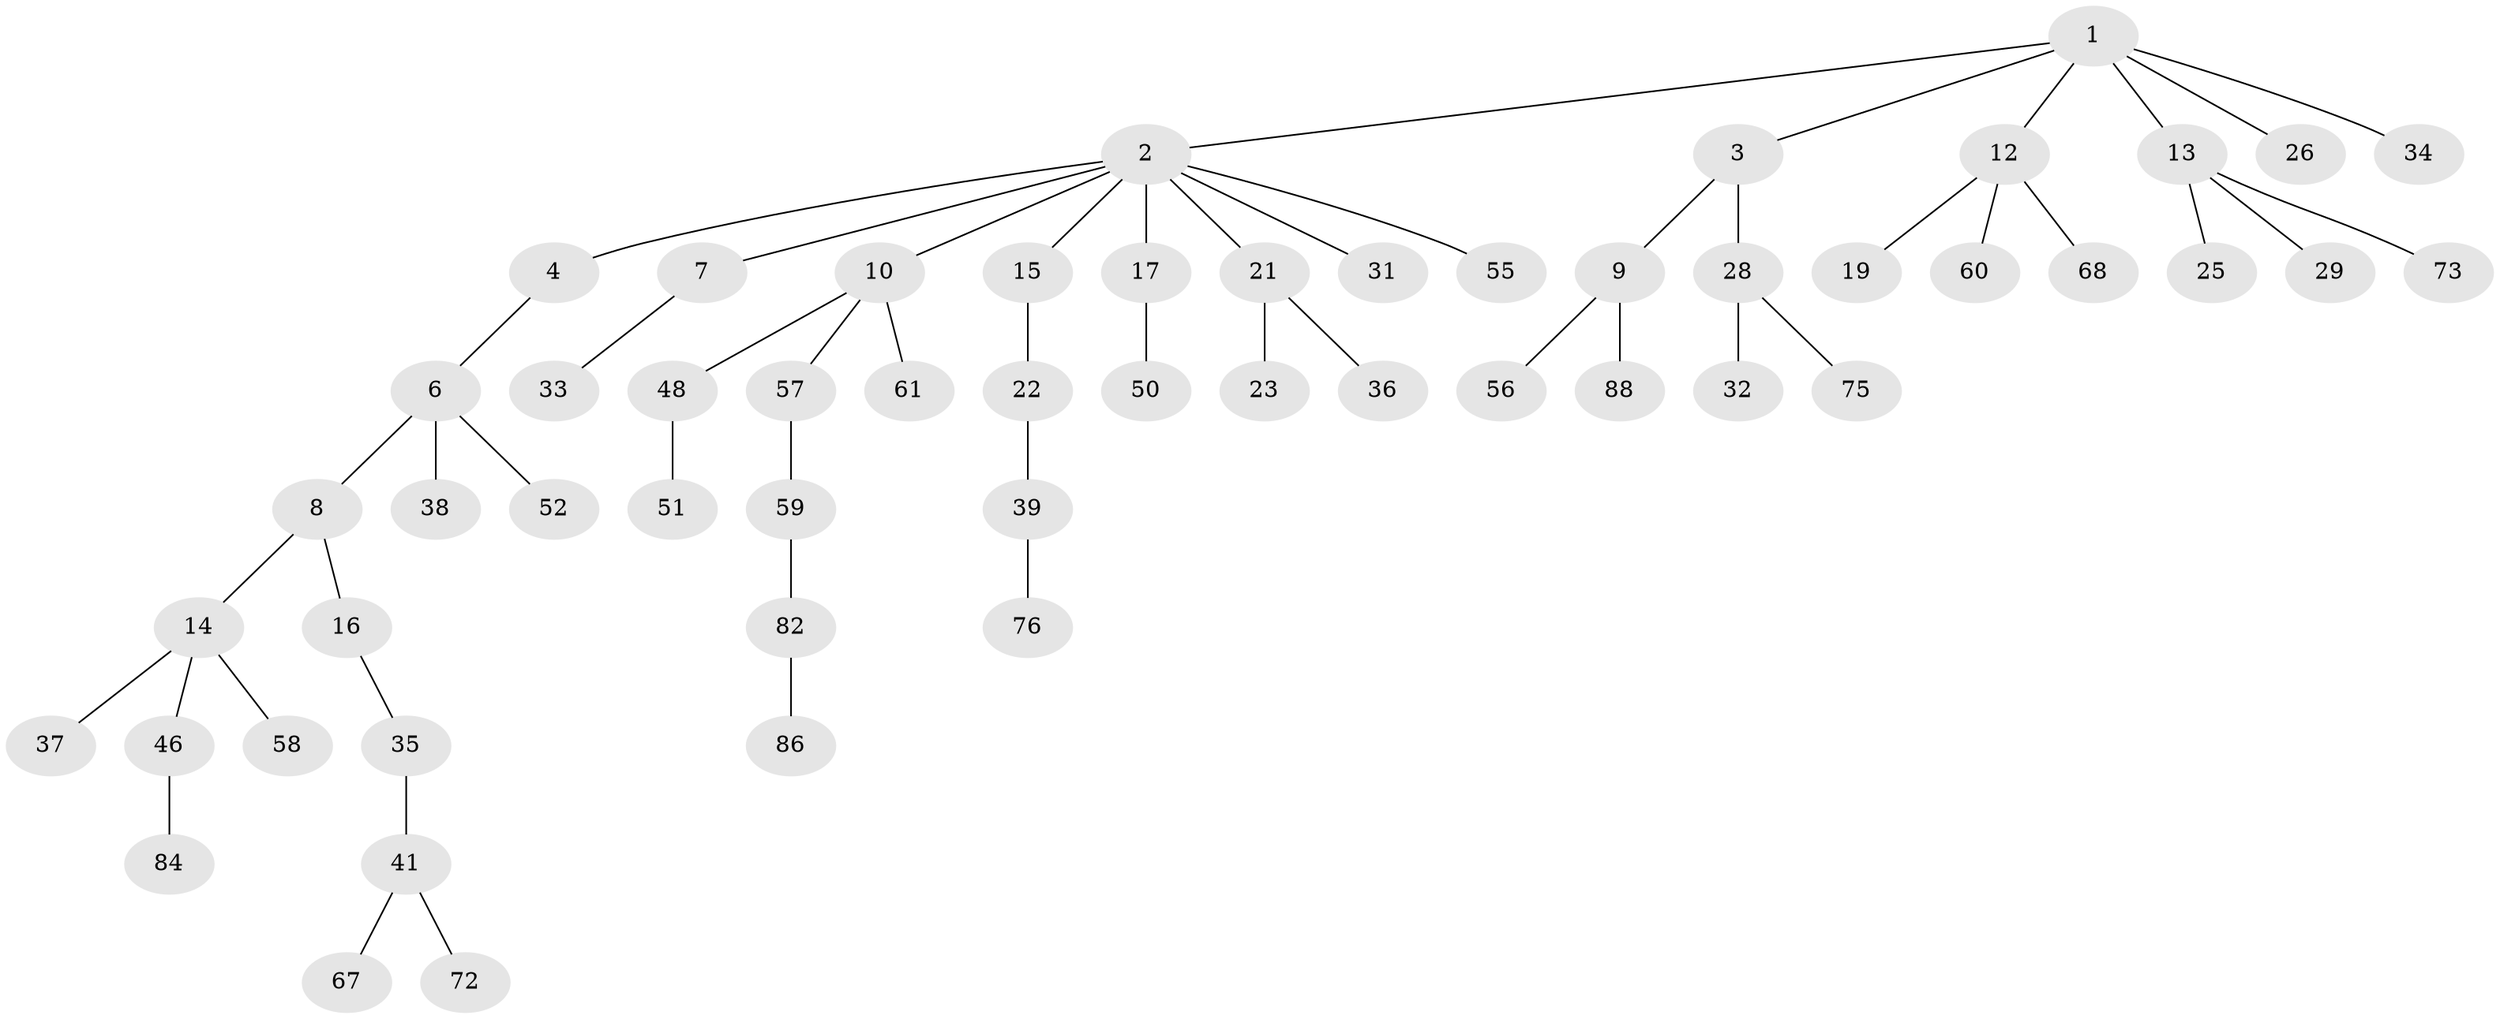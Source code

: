 // Generated by graph-tools (version 1.1) at 2025/52/02/27/25 19:52:13]
// undirected, 55 vertices, 54 edges
graph export_dot {
graph [start="1"]
  node [color=gray90,style=filled];
  1 [super="+70"];
  2 [super="+5"];
  3 [super="+83"];
  4;
  6 [super="+18"];
  7 [super="+11"];
  8 [super="+77"];
  9;
  10 [super="+42"];
  12 [super="+40"];
  13 [super="+64"];
  14 [super="+20"];
  15 [super="+47"];
  16 [super="+49"];
  17 [super="+30"];
  19;
  21 [super="+44"];
  22 [super="+24"];
  23;
  25 [super="+69"];
  26 [super="+27"];
  28 [super="+45"];
  29;
  31;
  32 [super="+89"];
  33;
  34 [super="+43"];
  35;
  36 [super="+53"];
  37;
  38 [super="+78"];
  39 [super="+81"];
  41 [super="+65"];
  46 [super="+66"];
  48;
  50 [super="+63"];
  51 [super="+62"];
  52 [super="+54"];
  55 [super="+80"];
  56;
  57;
  58 [super="+71"];
  59 [super="+74"];
  60;
  61 [super="+85"];
  67;
  68;
  72;
  73 [super="+79"];
  75;
  76;
  82;
  84;
  86 [super="+87"];
  88;
  1 -- 2;
  1 -- 3;
  1 -- 12;
  1 -- 13;
  1 -- 26;
  1 -- 34;
  2 -- 4;
  2 -- 17;
  2 -- 55;
  2 -- 21;
  2 -- 7;
  2 -- 10;
  2 -- 31;
  2 -- 15;
  3 -- 9;
  3 -- 28;
  4 -- 6;
  6 -- 8;
  6 -- 38;
  6 -- 52;
  7 -- 33;
  8 -- 14;
  8 -- 16;
  9 -- 56;
  9 -- 88;
  10 -- 48;
  10 -- 57;
  10 -- 61;
  12 -- 19;
  12 -- 68;
  12 -- 60;
  13 -- 25;
  13 -- 29;
  13 -- 73;
  14 -- 37;
  14 -- 58;
  14 -- 46;
  15 -- 22;
  16 -- 35;
  17 -- 50;
  21 -- 23;
  21 -- 36;
  22 -- 39;
  28 -- 32;
  28 -- 75;
  35 -- 41;
  39 -- 76;
  41 -- 72;
  41 -- 67;
  46 -- 84;
  48 -- 51;
  57 -- 59;
  59 -- 82;
  82 -- 86;
}
